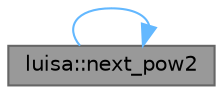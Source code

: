 digraph "luisa::next_pow2"
{
 // LATEX_PDF_SIZE
  bgcolor="transparent";
  edge [fontname=Helvetica,fontsize=10,labelfontname=Helvetica,labelfontsize=10];
  node [fontname=Helvetica,fontsize=10,shape=box,height=0.2,width=0.4];
  rankdir="LR";
  Node1 [id="Node000001",label="luisa::next_pow2",height=0.2,width=0.4,color="gray40", fillcolor="grey60", style="filled", fontcolor="black",tooltip="Find next 2^n of v"];
  Node1 -> Node1 [id="edge1_Node000001_Node000001",color="steelblue1",style="solid",tooltip=" "];
}
